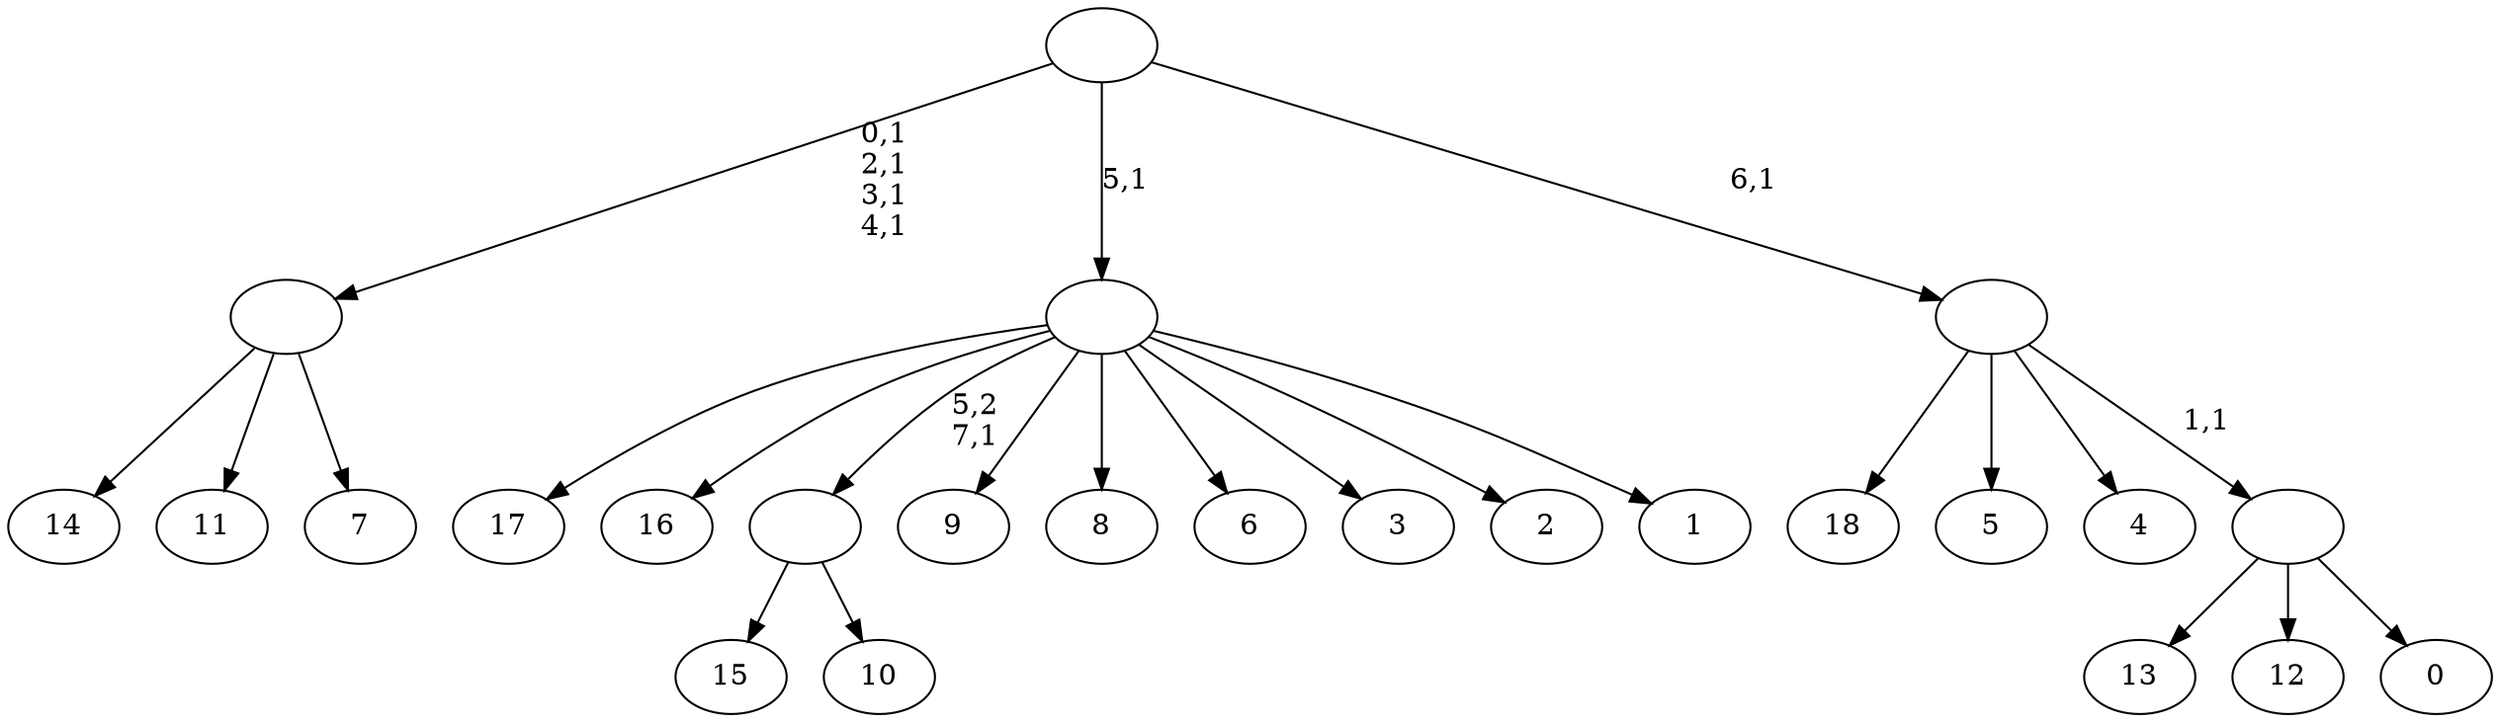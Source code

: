 digraph T {
	27 [label="18"]
	26 [label="17"]
	25 [label="16"]
	24 [label="15"]
	23 [label="14"]
	22 [label="13"]
	21 [label="12"]
	20 [label="11"]
	19 [label="10"]
	18 [label=""]
	17 [label="9"]
	16 [label="8"]
	15 [label="7"]
	14 [label=""]
	10 [label="6"]
	9 [label="5"]
	8 [label="4"]
	7 [label="3"]
	6 [label="2"]
	5 [label="1"]
	4 [label=""]
	3 [label="0"]
	2 [label=""]
	1 [label=""]
	0 [label=""]
	18 -> 24 [label=""]
	18 -> 19 [label=""]
	14 -> 23 [label=""]
	14 -> 20 [label=""]
	14 -> 15 [label=""]
	4 -> 26 [label=""]
	4 -> 25 [label=""]
	4 -> 18 [label="5,2\n7,1"]
	4 -> 17 [label=""]
	4 -> 16 [label=""]
	4 -> 10 [label=""]
	4 -> 7 [label=""]
	4 -> 6 [label=""]
	4 -> 5 [label=""]
	2 -> 22 [label=""]
	2 -> 21 [label=""]
	2 -> 3 [label=""]
	1 -> 27 [label=""]
	1 -> 9 [label=""]
	1 -> 8 [label=""]
	1 -> 2 [label="1,1"]
	0 -> 14 [label="0,1\n2,1\n3,1\n4,1"]
	0 -> 4 [label="5,1"]
	0 -> 1 [label="6,1"]
}
